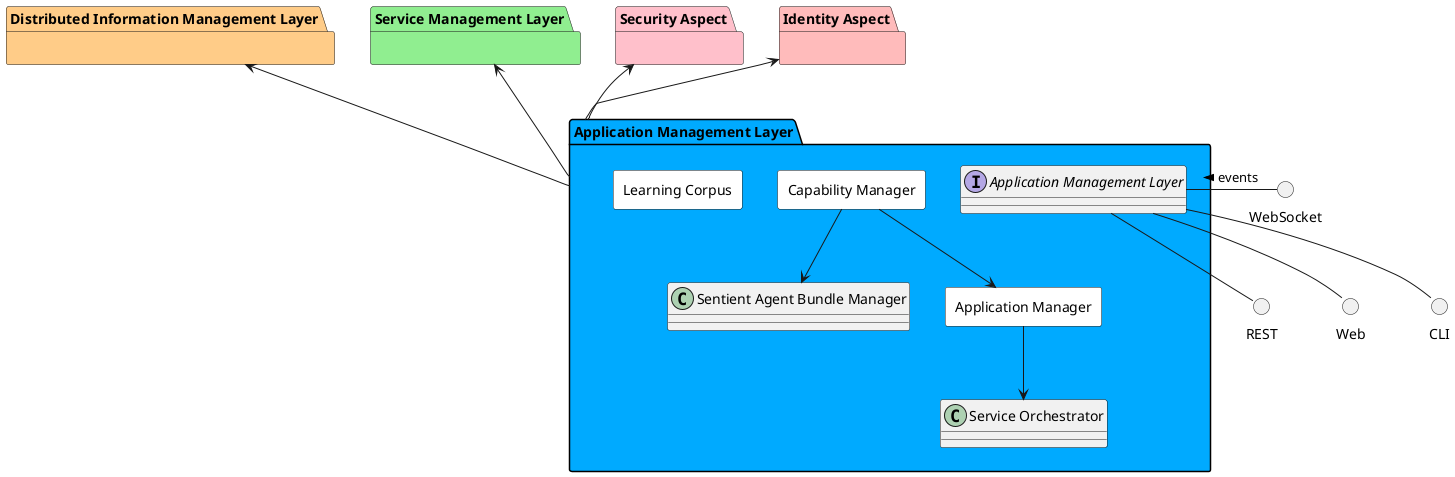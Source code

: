 @startuml


package "Distributed Information Management Layer" #ffcc88 {

}

package "Service Management Layer" #lightgreen {

}

package "Security Aspect" #pink {

}

package "Identity Aspect" #ffbbbb {

}


package "Application Management Layer" #00aaff {

    interface "Application Management Layer" as i {
    
    
    }
}

circle REST
circle Web
circle CLI
circle WebSocket

i -down- Web
i -down- CLI
i -down- REST
WebSocket -left- i: events >

package "Application Management Layer" #00aaff {


rectangle "Application Manager" #white {
}

rectangle "Capability Manager" #white {
}

rectangle "Learning Corpus" #white {
}

    "Application Manager" --> "Service Orchestrator"
    
    "Capability Manager" --> "Sentient Agent Bundle Manager"
    
    "Capability Manager" --> "Application Manager"
    
}


    "Distributed Information Management Layer" <-- "Application Management Layer"

    "Service Management Layer" <-- "Application Management Layer"

    "Security Aspect" <-- "Application Management Layer"

    "Identity Aspect" <-- "Application Management Layer"


@enduml
